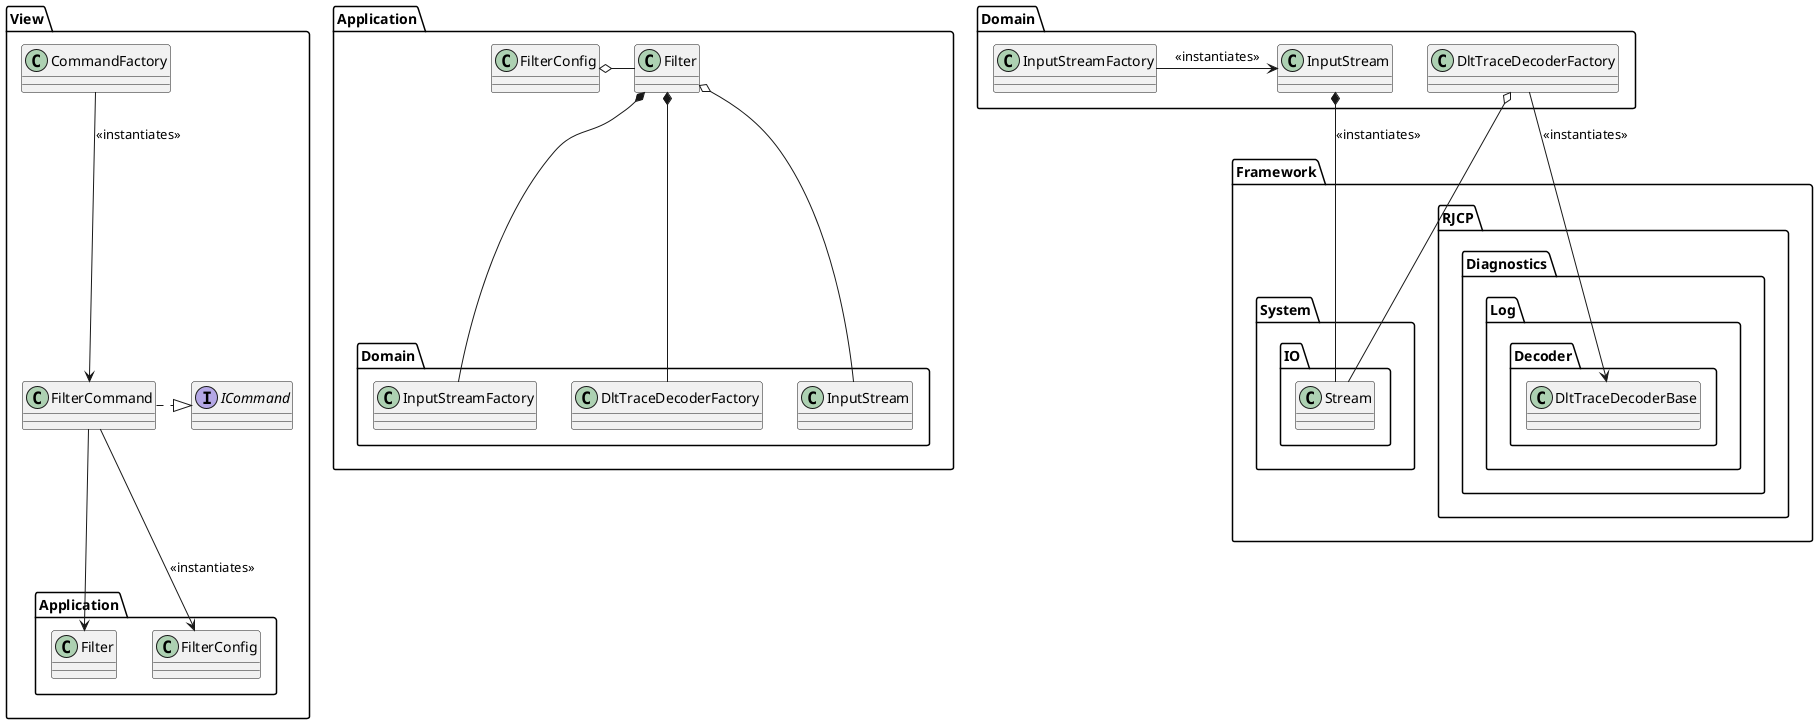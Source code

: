 @startuml App.Filter.Initialization

namespace View {
    class CommandFactory

    interface ICommand
    class FilterCommand

    ICommand <|.l.FilterCommand

    CommandFactory --> FilterCommand : <<instantiates>>

    FilterCommand --> Application.Filter
    FilterCommand --> Application.FilterConfig : <<instantiates>>
}

'View.HelpCommand --> Framework.System.Console

namespace Application {
    class Filter
    class FilterConfig

    FilterConfig o-r- Filter

    Filter *-d- Domain.InputStreamFactory
    Filter *-d- Domain.DltTraceDecoderFactory
    Filter o-d- Domain.InputStream
}

namespace Domain {
    class InputStreamFactory
    class InputStream
    class DltTraceDecoderFactory

    InputStreamFactory -r-> InputStream : <<instantiates>>
}

namespace Framework {
    namespace System.IO {
        class Stream
    }

    namespace RJCP.Diagnostics.Log.Decoder {
        class DltTraceDecoderBase
    }

    Domain.InputStream *-d- System.IO.Stream : <<instantiates>>
    Domain.DltTraceDecoderFactory --> RJCP.Diagnostics.Log.Decoder.DltTraceDecoderBase : <<instantiates>>
    Domain.DltTraceDecoderFactory o-d- System.IO.Stream
}

@enduml